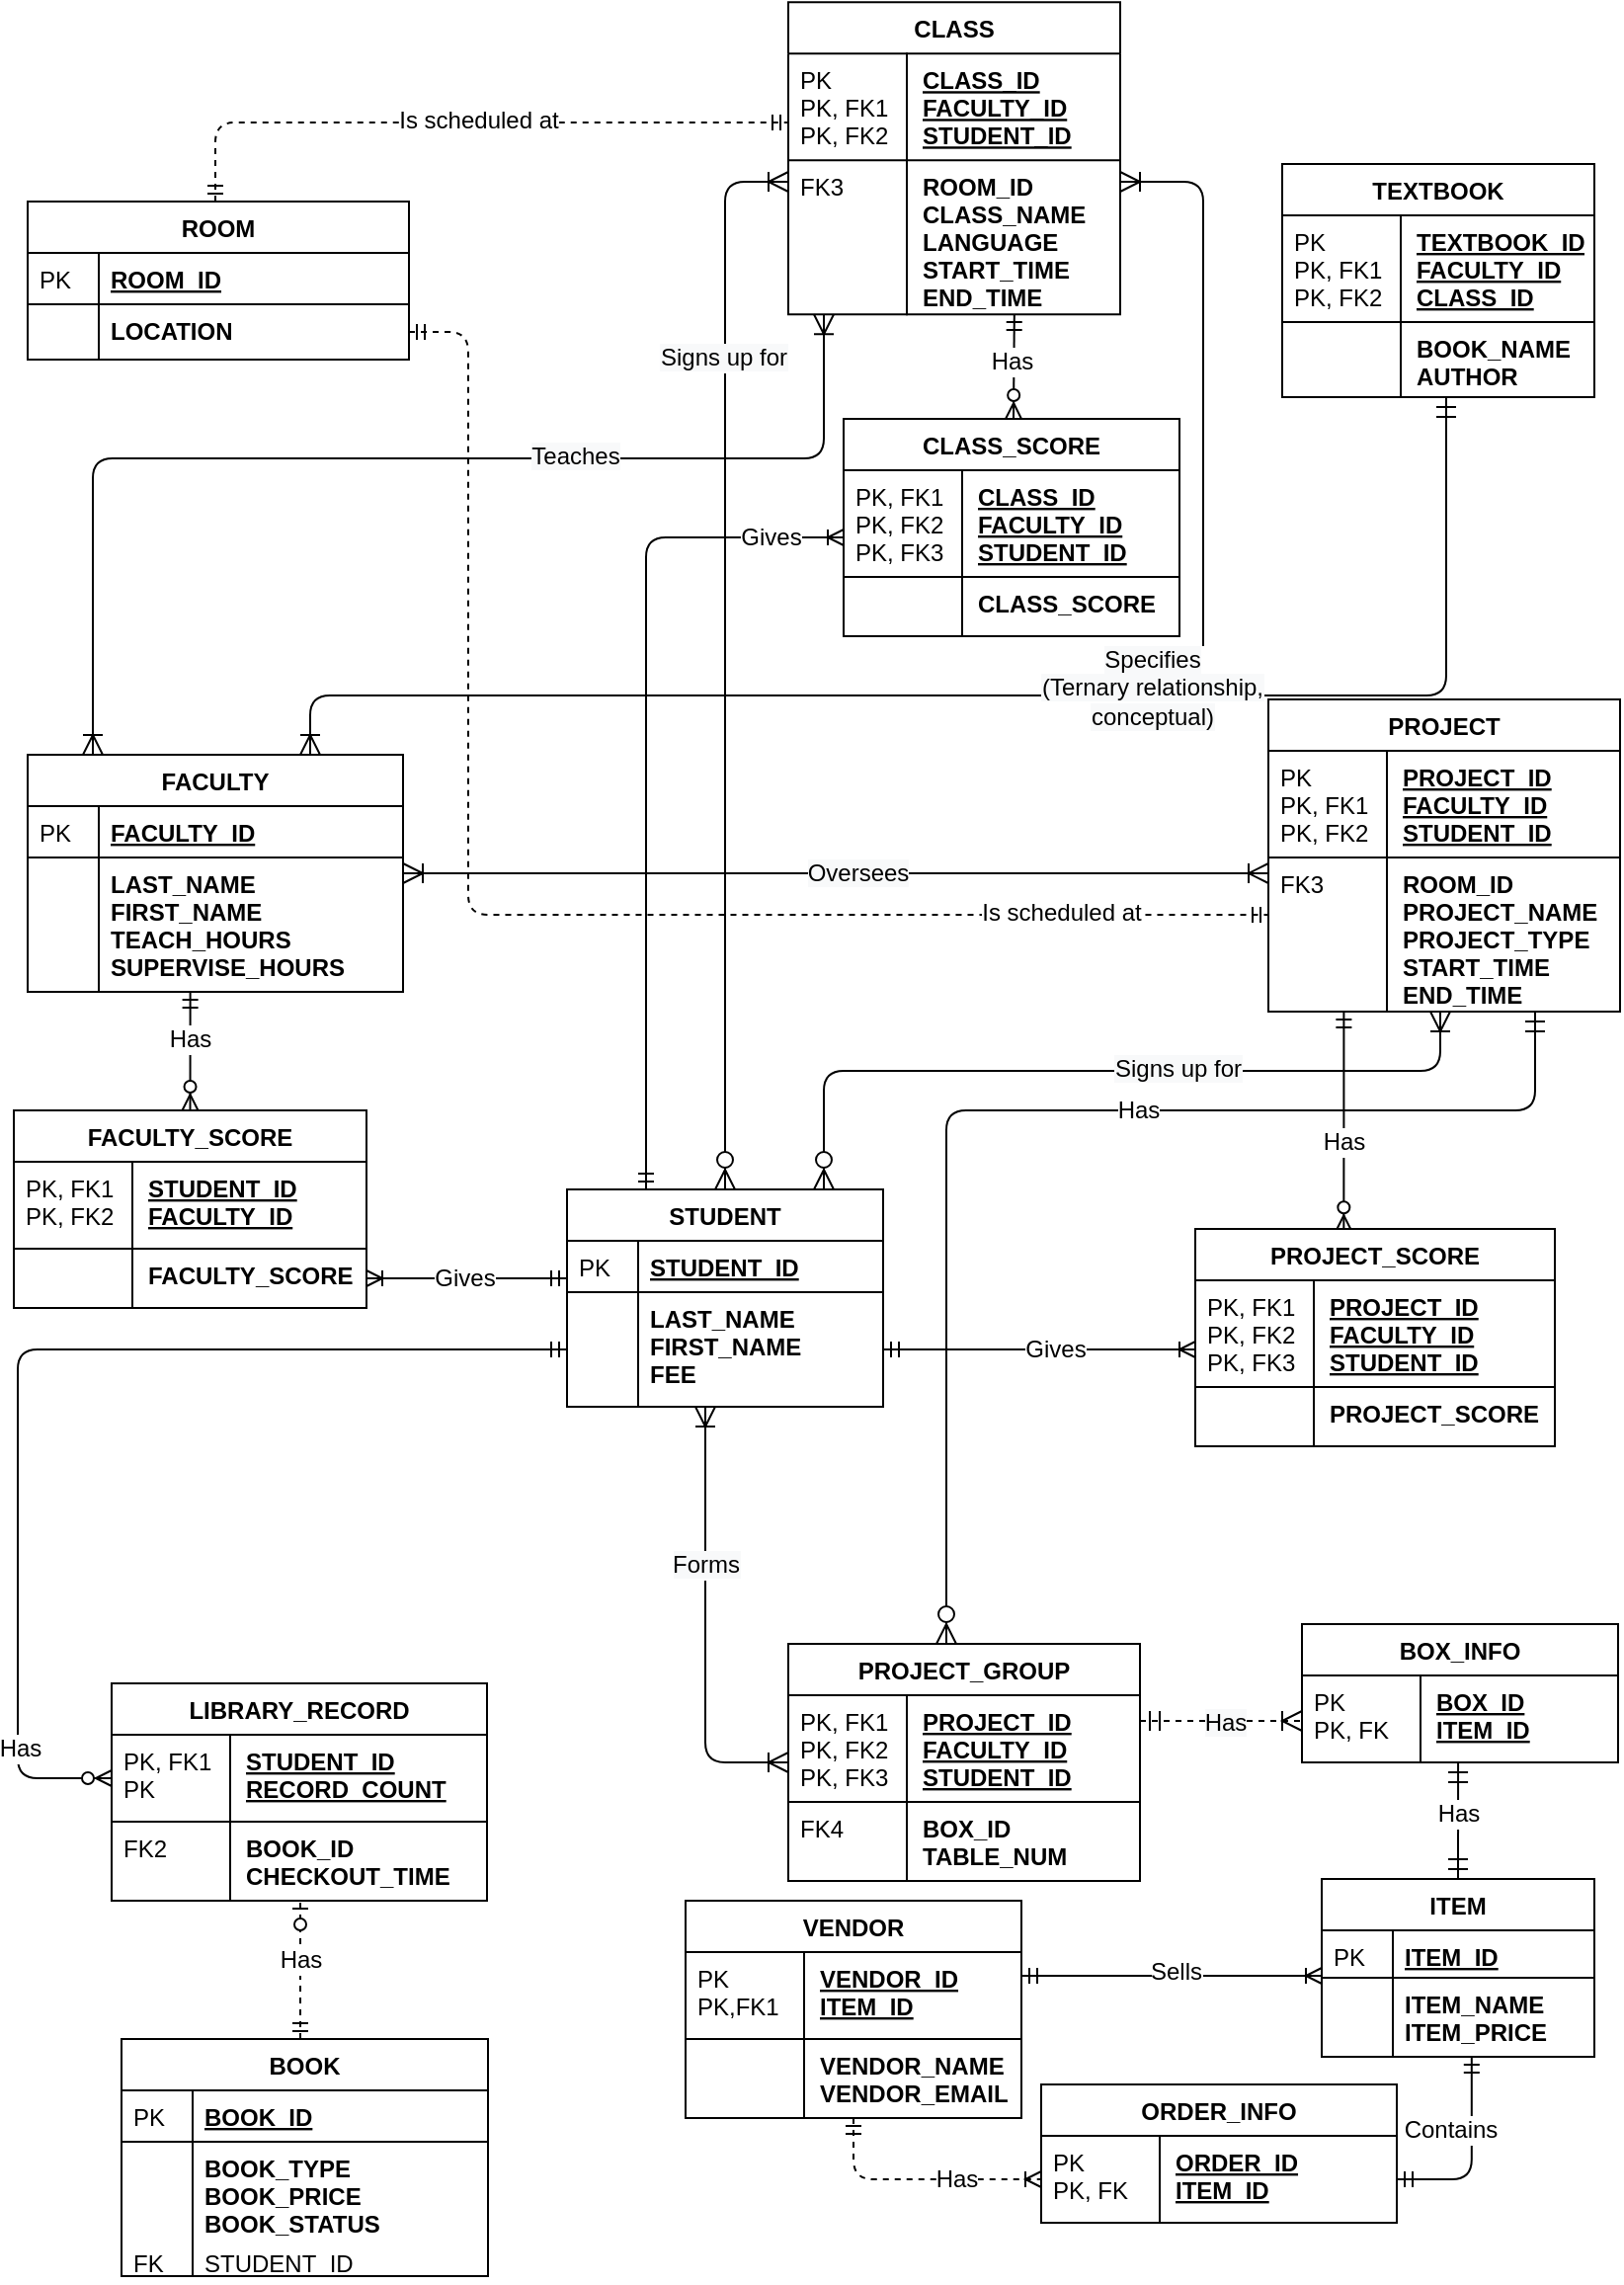 <mxfile version="12.6.6" type="device"><diagram id="C5RBs43oDa-KdzZeNtuy" name="Page-1"><mxGraphModel dx="733" dy="491" grid="1" gridSize="10" guides="1" tooltips="1" connect="1" arrows="1" fold="1" page="1" pageScale="1" pageWidth="827" pageHeight="1169" math="0" shadow="0"><root><mxCell id="WIyWlLk6GJQsqaUBKTNV-0"/><mxCell id="WIyWlLk6GJQsqaUBKTNV-1" parent="WIyWlLk6GJQsqaUBKTNV-0"/><mxCell id="zkfFHV4jXpPFQw0GAbJ--51" value="STUDENT" style="swimlane;fontStyle=1;childLayout=stackLayout;horizontal=1;startSize=26;horizontalStack=0;resizeParent=1;resizeLast=0;collapsible=1;marginBottom=0;rounded=0;shadow=0;strokeWidth=1;" parent="WIyWlLk6GJQsqaUBKTNV-1" vertex="1"><mxGeometry x="290" y="610" width="160" height="110" as="geometry"><mxRectangle x="20" y="80" width="160" height="26" as="alternateBounds"/></mxGeometry></mxCell><mxCell id="zkfFHV4jXpPFQw0GAbJ--52" value="STUDENT_ID" style="shape=partialRectangle;top=0;left=0;right=0;bottom=1;align=left;verticalAlign=top;fillColor=none;spacingLeft=40;spacingRight=4;overflow=hidden;rotatable=0;points=[[0,0.5],[1,0.5]];portConstraint=eastwest;dropTarget=0;rounded=0;shadow=0;strokeWidth=1;fontStyle=5" parent="zkfFHV4jXpPFQw0GAbJ--51" vertex="1"><mxGeometry y="26" width="160" height="26" as="geometry"/></mxCell><mxCell id="zkfFHV4jXpPFQw0GAbJ--53" value="PK" style="shape=partialRectangle;top=0;left=0;bottom=0;fillColor=none;align=left;verticalAlign=top;spacingLeft=4;spacingRight=4;overflow=hidden;rotatable=0;points=[];portConstraint=eastwest;part=1;" parent="zkfFHV4jXpPFQw0GAbJ--52" vertex="1" connectable="0"><mxGeometry width="36" height="26" as="geometry"/></mxCell><mxCell id="zkfFHV4jXpPFQw0GAbJ--54" value="LAST_NAME&#10;FIRST_NAME&#10;FEE" style="shape=partialRectangle;top=0;left=0;right=0;bottom=0;align=left;verticalAlign=top;fillColor=none;spacingLeft=40;spacingRight=4;overflow=hidden;rotatable=0;points=[[0,0.5],[1,0.5]];portConstraint=eastwest;dropTarget=0;rounded=0;shadow=0;strokeWidth=1;fontStyle=1" parent="zkfFHV4jXpPFQw0GAbJ--51" vertex="1"><mxGeometry y="52" width="160" height="58" as="geometry"/></mxCell><mxCell id="zkfFHV4jXpPFQw0GAbJ--55" value="" style="shape=partialRectangle;top=0;left=0;bottom=0;fillColor=none;align=left;verticalAlign=top;spacingLeft=4;spacingRight=4;overflow=hidden;rotatable=0;points=[];portConstraint=eastwest;part=1;" parent="zkfFHV4jXpPFQw0GAbJ--54" vertex="1" connectable="0"><mxGeometry width="36" height="58" as="geometry"/></mxCell><mxCell id="zkfFHV4jXpPFQw0GAbJ--56" value="CLASS" style="swimlane;fontStyle=1;childLayout=stackLayout;horizontal=1;startSize=26;horizontalStack=0;resizeParent=1;resizeLast=0;collapsible=1;marginBottom=0;rounded=0;shadow=0;strokeWidth=1;" parent="WIyWlLk6GJQsqaUBKTNV-1" vertex="1"><mxGeometry x="402" y="9.14" width="168" height="158" as="geometry"><mxRectangle x="260" y="80" width="160" height="26" as="alternateBounds"/></mxGeometry></mxCell><mxCell id="zkfFHV4jXpPFQw0GAbJ--57" value="CLASS_ID&#10;FACULTY_ID&#10;STUDENT_ID" style="shape=partialRectangle;top=0;left=0;right=0;bottom=1;align=left;verticalAlign=top;fillColor=none;spacingLeft=66;spacingRight=4;overflow=hidden;rotatable=0;points=[[0,0.5],[1,0.5]];portConstraint=eastwest;dropTarget=0;rounded=0;shadow=0;strokeWidth=1;fontStyle=5" parent="zkfFHV4jXpPFQw0GAbJ--56" vertex="1"><mxGeometry y="26" width="168" height="54" as="geometry"/></mxCell><mxCell id="zkfFHV4jXpPFQw0GAbJ--58" value="PK&#10;PK, FK1&#10;PK, FK2" style="shape=partialRectangle;top=0;left=0;bottom=0;fillColor=none;align=left;verticalAlign=top;spacingLeft=4;spacingRight=4;overflow=hidden;rotatable=0;points=[];portConstraint=eastwest;part=1;" parent="zkfFHV4jXpPFQw0GAbJ--57" vertex="1" connectable="0"><mxGeometry width="60" height="54" as="geometry"/></mxCell><mxCell id="zkfFHV4jXpPFQw0GAbJ--59" value="ROOM_ID &#10;CLASS_NAME&#10;LANGUAGE&#10;START_TIME&#10;END_TIME" style="shape=partialRectangle;top=0;left=0;right=0;bottom=0;align=left;verticalAlign=top;fillColor=none;spacingLeft=66;spacingRight=4;overflow=hidden;rotatable=0;points=[[0,0.5],[1,0.5]];portConstraint=eastwest;dropTarget=0;rounded=0;shadow=0;strokeWidth=1;fontStyle=1" parent="zkfFHV4jXpPFQw0GAbJ--56" vertex="1"><mxGeometry y="80" width="168" height="78" as="geometry"/></mxCell><mxCell id="zkfFHV4jXpPFQw0GAbJ--60" value="FK3" style="shape=partialRectangle;top=0;left=0;bottom=0;fillColor=none;align=left;verticalAlign=top;spacingLeft=4;spacingRight=4;overflow=hidden;rotatable=0;points=[];portConstraint=eastwest;part=1;" parent="zkfFHV4jXpPFQw0GAbJ--59" vertex="1" connectable="0"><mxGeometry width="60" height="78" as="geometry"/></mxCell><mxCell id="zkfFHV4jXpPFQw0GAbJ--63" value="" style="edgeStyle=orthogonalEdgeStyle;endArrow=ERoneToMany;startArrow=ERzeroToMany;shadow=0;strokeWidth=1;endSize=8;startSize=8;startFill=1;endFill=0;" parent="WIyWlLk6GJQsqaUBKTNV-1" source="zkfFHV4jXpPFQw0GAbJ--51" target="zkfFHV4jXpPFQw0GAbJ--56" edge="1"><mxGeometry width="100" height="100" relative="1" as="geometry"><mxPoint x="312" y="373" as="sourcePoint"/><mxPoint x="412" y="273" as="targetPoint"/><Array as="points"><mxPoint x="370" y="100"/></Array></mxGeometry></mxCell><mxCell id="28epv-BJ-Xn7IcXNg5o5-167" value="&lt;span style=&quot;background-color: rgb(248 , 249 , 250)&quot;&gt;Signs up for&lt;/span&gt;" style="text;html=1;align=center;verticalAlign=middle;resizable=0;points=[];labelBackgroundColor=#ffffff;" parent="zkfFHV4jXpPFQw0GAbJ--63" vertex="1" connectable="0"><mxGeometry x="0.553" y="1" relative="1" as="geometry"><mxPoint as="offset"/></mxGeometry></mxCell><mxCell id="zkfFHV4jXpPFQw0GAbJ--64" value="TEXTBOOK" style="swimlane;fontStyle=1;childLayout=stackLayout;horizontal=1;startSize=26;horizontalStack=0;resizeParent=1;resizeLast=0;collapsible=1;marginBottom=0;rounded=0;shadow=0;strokeWidth=1;" parent="WIyWlLk6GJQsqaUBKTNV-1" vertex="1"><mxGeometry x="652" y="91" width="158" height="118" as="geometry"><mxRectangle x="260" y="270" width="160" height="26" as="alternateBounds"/></mxGeometry></mxCell><mxCell id="zkfFHV4jXpPFQw0GAbJ--65" value="TEXTBOOK_ID&#10;FACULTY_ID&#10;CLASS_ID&#10;" style="shape=partialRectangle;top=0;left=0;right=0;bottom=1;align=left;verticalAlign=top;fillColor=none;spacingLeft=66;spacingRight=4;overflow=hidden;rotatable=0;points=[[0,0.5],[1,0.5]];portConstraint=eastwest;dropTarget=0;rounded=0;shadow=0;strokeWidth=1;fontStyle=5" parent="zkfFHV4jXpPFQw0GAbJ--64" vertex="1"><mxGeometry y="26" width="158" height="54" as="geometry"/></mxCell><mxCell id="zkfFHV4jXpPFQw0GAbJ--66" value="PK&#10;PK, FK1&#10;PK, FK2" style="shape=partialRectangle;top=0;left=0;bottom=0;fillColor=none;align=left;verticalAlign=top;spacingLeft=4;spacingRight=4;overflow=hidden;rotatable=0;points=[];portConstraint=eastwest;part=1;" parent="zkfFHV4jXpPFQw0GAbJ--65" vertex="1" connectable="0"><mxGeometry width="60" height="54.0" as="geometry"/></mxCell><mxCell id="zkfFHV4jXpPFQw0GAbJ--67" value="BOOK_NAME&#10;AUTHOR" style="shape=partialRectangle;top=0;left=0;right=0;bottom=0;align=left;verticalAlign=top;fillColor=none;spacingLeft=66;spacingRight=4;overflow=hidden;rotatable=0;points=[[0,0.5],[1,0.5]];portConstraint=eastwest;dropTarget=0;rounded=0;shadow=0;strokeWidth=1;fontStyle=1" parent="zkfFHV4jXpPFQw0GAbJ--64" vertex="1"><mxGeometry y="80" width="158" height="38" as="geometry"/></mxCell><mxCell id="zkfFHV4jXpPFQw0GAbJ--68" value="" style="shape=partialRectangle;top=0;left=0;bottom=0;fillColor=none;align=left;verticalAlign=top;spacingLeft=4;spacingRight=4;overflow=hidden;rotatable=0;points=[];portConstraint=eastwest;part=1;" parent="zkfFHV4jXpPFQw0GAbJ--67" vertex="1" connectable="0"><mxGeometry width="60" height="38" as="geometry"/></mxCell><mxCell id="zkfFHV4jXpPFQw0GAbJ--71" value="" style="edgeStyle=orthogonalEdgeStyle;endArrow=none;startArrow=ERoneToMany;shadow=0;strokeWidth=1;endSize=8;startSize=8;startFill=0;endFill=0;" parent="WIyWlLk6GJQsqaUBKTNV-1" source="zkfFHV4jXpPFQw0GAbJ--56" edge="1"><mxGeometry width="100" height="100" relative="1" as="geometry"><mxPoint x="412" y="165" as="sourcePoint"/><mxPoint x="612" y="350" as="targetPoint"/><Array as="points"><mxPoint x="612" y="100"/></Array></mxGeometry></mxCell><mxCell id="28epv-BJ-Xn7IcXNg5o5-8" value="" style="edgeStyle=orthogonalEdgeStyle;endArrow=ERoneToMany;startArrow=ERzeroToMany;shadow=0;strokeWidth=1;endSize=8;startSize=8;startFill=1;endFill=0;" parent="WIyWlLk6GJQsqaUBKTNV-1" source="zkfFHV4jXpPFQw0GAbJ--51" target="28epv-BJ-Xn7IcXNg5o5-9" edge="1"><mxGeometry width="100" height="100" relative="1" as="geometry"><mxPoint x="312" y="143" as="sourcePoint"/><mxPoint x="312" y="273" as="targetPoint"/><Array as="points"><mxPoint x="420" y="550"/><mxPoint x="732" y="550"/></Array></mxGeometry></mxCell><mxCell id="28epv-BJ-Xn7IcXNg5o5-149" value="&lt;span style=&quot;background-color: rgb(248 , 249 , 250)&quot;&gt;Signs&amp;nbsp;up for&lt;/span&gt;" style="text;html=1;align=center;verticalAlign=middle;resizable=0;points=[];labelBackgroundColor=#ffffff;" parent="28epv-BJ-Xn7IcXNg5o5-8" vertex="1" connectable="0"><mxGeometry x="0.19" y="-1" relative="1" as="geometry"><mxPoint y="-2" as="offset"/></mxGeometry></mxCell><mxCell id="28epv-BJ-Xn7IcXNg5o5-9" value="PROJECT" style="swimlane;fontStyle=1;childLayout=stackLayout;horizontal=1;startSize=26;horizontalStack=0;resizeParent=1;resizeLast=0;collapsible=1;marginBottom=0;rounded=0;shadow=0;strokeWidth=1;" parent="WIyWlLk6GJQsqaUBKTNV-1" vertex="1"><mxGeometry x="645" y="362" width="178" height="158" as="geometry"><mxRectangle x="260" y="80" width="160" height="26" as="alternateBounds"/></mxGeometry></mxCell><mxCell id="28epv-BJ-Xn7IcXNg5o5-10" value="PROJECT_ID&#10;FACULTY_ID&#10;STUDENT_ID" style="shape=partialRectangle;top=0;left=0;right=0;bottom=1;align=left;verticalAlign=top;fillColor=none;spacingLeft=66;spacingRight=4;overflow=hidden;rotatable=0;points=[[0,0.5],[1,0.5]];portConstraint=eastwest;dropTarget=0;rounded=0;shadow=0;strokeWidth=1;fontStyle=5" parent="28epv-BJ-Xn7IcXNg5o5-9" vertex="1"><mxGeometry y="26" width="178" height="54" as="geometry"/></mxCell><mxCell id="28epv-BJ-Xn7IcXNg5o5-11" value="PK&#10;PK, FK1&#10;PK, FK2" style="shape=partialRectangle;top=0;left=0;bottom=0;fillColor=none;align=left;verticalAlign=top;spacingLeft=4;spacingRight=4;overflow=hidden;rotatable=0;points=[];portConstraint=eastwest;part=1;" parent="28epv-BJ-Xn7IcXNg5o5-10" vertex="1" connectable="0"><mxGeometry width="60" height="54" as="geometry"/></mxCell><mxCell id="28epv-BJ-Xn7IcXNg5o5-12" value="ROOM_ID&#10;PROJECT_NAME&#10;PROJECT_TYPE&#10;START_TIME&#10;END_TIME" style="shape=partialRectangle;top=0;left=0;right=0;bottom=0;align=left;verticalAlign=top;fillColor=none;spacingLeft=66;spacingRight=4;overflow=hidden;rotatable=0;points=[[0,0.5],[1,0.5]];portConstraint=eastwest;dropTarget=0;rounded=0;shadow=0;strokeWidth=1;fontStyle=1" parent="28epv-BJ-Xn7IcXNg5o5-9" vertex="1"><mxGeometry y="80" width="178" height="78" as="geometry"/></mxCell><mxCell id="28epv-BJ-Xn7IcXNg5o5-13" value="FK3" style="shape=partialRectangle;top=0;left=0;bottom=0;fillColor=none;align=left;verticalAlign=top;spacingLeft=4;spacingRight=4;overflow=hidden;rotatable=0;points=[];portConstraint=eastwest;part=1;" parent="28epv-BJ-Xn7IcXNg5o5-12" vertex="1" connectable="0"><mxGeometry width="60" height="78" as="geometry"/></mxCell><mxCell id="28epv-BJ-Xn7IcXNg5o5-15" value="FACULTY" style="swimlane;fontStyle=1;childLayout=stackLayout;horizontal=1;startSize=26;horizontalStack=0;resizeParent=1;resizeLast=0;collapsible=1;marginBottom=0;rounded=0;shadow=0;strokeWidth=1;" parent="WIyWlLk6GJQsqaUBKTNV-1" vertex="1"><mxGeometry x="17" y="390" width="190" height="120" as="geometry"><mxRectangle x="20" y="80" width="160" height="26" as="alternateBounds"/></mxGeometry></mxCell><mxCell id="28epv-BJ-Xn7IcXNg5o5-16" value="FACULTY_ID" style="shape=partialRectangle;top=0;left=0;right=0;bottom=1;align=left;verticalAlign=top;fillColor=none;spacingLeft=40;spacingRight=4;overflow=hidden;rotatable=0;points=[[0,0.5],[1,0.5]];portConstraint=eastwest;dropTarget=0;rounded=0;shadow=0;strokeWidth=1;fontStyle=5" parent="28epv-BJ-Xn7IcXNg5o5-15" vertex="1"><mxGeometry y="26" width="190" height="26" as="geometry"/></mxCell><mxCell id="28epv-BJ-Xn7IcXNg5o5-17" value="PK" style="shape=partialRectangle;top=0;left=0;bottom=0;fillColor=none;align=left;verticalAlign=top;spacingLeft=4;spacingRight=4;overflow=hidden;rotatable=0;points=[];portConstraint=eastwest;part=1;" parent="28epv-BJ-Xn7IcXNg5o5-16" vertex="1" connectable="0"><mxGeometry width="36" height="26" as="geometry"/></mxCell><mxCell id="28epv-BJ-Xn7IcXNg5o5-18" value="LAST_NAME&#10;FIRST_NAME&#10;TEACH_HOURS&#10;SUPERVISE_HOURS" style="shape=partialRectangle;top=0;left=0;right=0;bottom=0;align=left;verticalAlign=top;fillColor=none;spacingLeft=40;spacingRight=4;overflow=hidden;rotatable=0;points=[[0,0.5],[1,0.5]];portConstraint=eastwest;dropTarget=0;rounded=0;shadow=0;strokeWidth=1;fontStyle=1" parent="28epv-BJ-Xn7IcXNg5o5-15" vertex="1"><mxGeometry y="52" width="190" height="68" as="geometry"/></mxCell><mxCell id="28epv-BJ-Xn7IcXNg5o5-19" value="" style="shape=partialRectangle;top=0;left=0;bottom=0;fillColor=none;align=left;verticalAlign=top;spacingLeft=4;spacingRight=4;overflow=hidden;rotatable=0;points=[];portConstraint=eastwest;part=1;" parent="28epv-BJ-Xn7IcXNg5o5-18" vertex="1" connectable="0"><mxGeometry width="36" height="68" as="geometry"/></mxCell><mxCell id="28epv-BJ-Xn7IcXNg5o5-21" value="" style="edgeStyle=orthogonalEdgeStyle;endArrow=ERoneToMany;startArrow=ERoneToMany;shadow=0;strokeWidth=1;endSize=8;startSize=8;startFill=0;endFill=0;" parent="WIyWlLk6GJQsqaUBKTNV-1" source="28epv-BJ-Xn7IcXNg5o5-15" target="zkfFHV4jXpPFQw0GAbJ--59" edge="1"><mxGeometry width="100" height="100" relative="1" as="geometry"><mxPoint x="212" y="383" as="sourcePoint"/><mxPoint x="412" y="262" as="targetPoint"/><Array as="points"><mxPoint x="50" y="240"/><mxPoint x="420" y="240"/></Array></mxGeometry></mxCell><mxCell id="28epv-BJ-Xn7IcXNg5o5-147" value="&lt;span style=&quot;background-color: rgb(248 , 249 , 250)&quot;&gt;Teaches&lt;/span&gt;" style="text;html=1;align=center;verticalAlign=middle;resizable=0;points=[];labelBackgroundColor=#ffffff;" parent="28epv-BJ-Xn7IcXNg5o5-21" vertex="1" connectable="0"><mxGeometry x="0.328" y="1" relative="1" as="geometry"><mxPoint as="offset"/></mxGeometry></mxCell><mxCell id="28epv-BJ-Xn7IcXNg5o5-23" value="" style="edgeStyle=orthogonalEdgeStyle;endArrow=ERoneToMany;startArrow=ERoneToMany;shadow=0;strokeWidth=1;endSize=8;startSize=8;startFill=0;endFill=0;" parent="WIyWlLk6GJQsqaUBKTNV-1" source="28epv-BJ-Xn7IcXNg5o5-15" target="28epv-BJ-Xn7IcXNg5o5-9" edge="1"><mxGeometry width="100" height="100" relative="1" as="geometry"><mxPoint x="342" y="353" as="sourcePoint"/><mxPoint x="403" y="315" as="targetPoint"/><Array as="points"><mxPoint x="380" y="450"/><mxPoint x="380" y="450"/></Array></mxGeometry></mxCell><mxCell id="28epv-BJ-Xn7IcXNg5o5-138" value="&lt;span style=&quot;background-color: rgb(248 , 249 , 250)&quot;&gt;Oversees&lt;/span&gt;" style="text;html=1;align=center;verticalAlign=middle;resizable=0;points=[];labelBackgroundColor=#ffffff;" parent="28epv-BJ-Xn7IcXNg5o5-23" vertex="1" connectable="0"><mxGeometry x="0.045" relative="1" as="geometry"><mxPoint x="1" as="offset"/></mxGeometry></mxCell><mxCell id="28epv-BJ-Xn7IcXNg5o5-25" value="" style="edgeStyle=orthogonalEdgeStyle;endArrow=ERmandOne;startArrow=ERoneToMany;shadow=0;strokeWidth=1;endSize=8;startSize=8;startFill=0;endFill=0;" parent="WIyWlLk6GJQsqaUBKTNV-1" source="28epv-BJ-Xn7IcXNg5o5-15" target="zkfFHV4jXpPFQw0GAbJ--67" edge="1"><mxGeometry width="100" height="100" relative="1" as="geometry"><mxPoint x="212" y="401" as="sourcePoint"/><mxPoint x="734.72" y="196.274" as="targetPoint"/><Array as="points"><mxPoint x="160" y="360"/><mxPoint x="735" y="360"/></Array></mxGeometry></mxCell><mxCell id="28epv-BJ-Xn7IcXNg5o5-140" value="&lt;span style=&quot;background-color: rgb(248 , 249 , 250)&quot;&gt;Specifies&lt;/span&gt;&lt;br style=&quot;padding: 0px ; margin: 0px ; background-color: rgb(248 , 249 , 250)&quot;&gt;&lt;span style=&quot;background-color: rgb(248 , 249 , 250)&quot;&gt;(Ternary relationship,&lt;br&gt;conceptual)&lt;/span&gt;" style="text;html=1;align=center;verticalAlign=middle;resizable=0;points=[];labelBackgroundColor=#ffffff;" parent="28epv-BJ-Xn7IcXNg5o5-25" vertex="1" connectable="0"><mxGeometry x="0.207" relative="1" as="geometry"><mxPoint y="-4" as="offset"/></mxGeometry></mxCell><mxCell id="28epv-BJ-Xn7IcXNg5o5-28" value="PROJECT_GROUP" style="swimlane;fontStyle=1;childLayout=stackLayout;horizontal=1;startSize=26;horizontalStack=0;resizeParent=1;resizeLast=0;collapsible=1;marginBottom=0;rounded=0;shadow=0;strokeWidth=1;" parent="WIyWlLk6GJQsqaUBKTNV-1" vertex="1"><mxGeometry x="402" y="840" width="178" height="120" as="geometry"><mxRectangle x="260" y="80" width="160" height="26" as="alternateBounds"/></mxGeometry></mxCell><mxCell id="28epv-BJ-Xn7IcXNg5o5-29" value="PROJECT_ID&#10;FACULTY_ID&#10;STUDENT_ID" style="shape=partialRectangle;top=0;left=0;right=0;bottom=1;align=left;verticalAlign=top;fillColor=none;spacingLeft=66;spacingRight=4;overflow=hidden;rotatable=0;points=[[0,0.5],[1,0.5]];portConstraint=eastwest;dropTarget=0;rounded=0;shadow=0;strokeWidth=1;fontStyle=5" parent="28epv-BJ-Xn7IcXNg5o5-28" vertex="1"><mxGeometry y="26" width="178" height="54" as="geometry"/></mxCell><mxCell id="28epv-BJ-Xn7IcXNg5o5-30" value="PK, FK1&#10;PK, FK2&#10;PK, FK3" style="shape=partialRectangle;top=0;left=0;bottom=0;fillColor=none;align=left;verticalAlign=top;spacingLeft=4;spacingRight=4;overflow=hidden;rotatable=0;points=[];portConstraint=eastwest;part=1;" parent="28epv-BJ-Xn7IcXNg5o5-29" vertex="1" connectable="0"><mxGeometry width="60" height="54" as="geometry"/></mxCell><mxCell id="28epv-BJ-Xn7IcXNg5o5-31" value="BOX_ID&#10;TABLE_NUM" style="shape=partialRectangle;top=0;left=0;right=0;bottom=0;align=left;verticalAlign=top;fillColor=none;spacingLeft=66;spacingRight=4;overflow=hidden;rotatable=0;points=[[0,0.5],[1,0.5]];portConstraint=eastwest;dropTarget=0;rounded=0;shadow=0;strokeWidth=1;fontStyle=1" parent="28epv-BJ-Xn7IcXNg5o5-28" vertex="1"><mxGeometry y="80" width="178" height="40" as="geometry"/></mxCell><mxCell id="28epv-BJ-Xn7IcXNg5o5-32" value="FK4" style="shape=partialRectangle;top=0;left=0;bottom=0;fillColor=none;align=left;verticalAlign=top;spacingLeft=4;spacingRight=4;overflow=hidden;rotatable=0;points=[];portConstraint=eastwest;part=1;" parent="28epv-BJ-Xn7IcXNg5o5-31" vertex="1" connectable="0"><mxGeometry width="60" height="40" as="geometry"/></mxCell><mxCell id="28epv-BJ-Xn7IcXNg5o5-33" value="" style="edgeStyle=orthogonalEdgeStyle;endArrow=ERoneToMany;startArrow=ERoneToMany;shadow=0;strokeWidth=1;endSize=8;startSize=8;startFill=0;endFill=0;" parent="WIyWlLk6GJQsqaUBKTNV-1" source="zkfFHV4jXpPFQw0GAbJ--54" target="28epv-BJ-Xn7IcXNg5o5-28" edge="1"><mxGeometry width="100" height="100" relative="1" as="geometry"><mxPoint x="219" y="393" as="sourcePoint"/><mxPoint x="380" y="860" as="targetPoint"/><Array as="points"><mxPoint x="360" y="900"/></Array></mxGeometry></mxCell><mxCell id="28epv-BJ-Xn7IcXNg5o5-132" value="&lt;span style=&quot;background-color: rgb(248 , 249 , 250)&quot;&gt;Forms&lt;/span&gt;" style="text;html=1;align=center;verticalAlign=middle;resizable=0;points=[];labelBackgroundColor=#ffffff;" parent="28epv-BJ-Xn7IcXNg5o5-33" vertex="1" connectable="0"><mxGeometry x="0.109" relative="1" as="geometry"><mxPoint y="-43.33" as="offset"/></mxGeometry></mxCell><mxCell id="28epv-BJ-Xn7IcXNg5o5-34" value="" style="edgeStyle=orthogonalEdgeStyle;endArrow=ERmandOne;startArrow=ERzeroToMany;shadow=0;strokeWidth=1;endSize=8;startSize=8;startFill=1;endFill=0;" parent="WIyWlLk6GJQsqaUBKTNV-1" source="28epv-BJ-Xn7IcXNg5o5-28" target="28epv-BJ-Xn7IcXNg5o5-9" edge="1"><mxGeometry width="100" height="100" relative="1" as="geometry"><mxPoint x="302" y="391.029" as="sourcePoint"/><mxPoint x="493" y="343" as="targetPoint"/><Array as="points"><mxPoint x="482" y="570"/><mxPoint x="780" y="570"/></Array></mxGeometry></mxCell><mxCell id="28epv-BJ-Xn7IcXNg5o5-150" value="Has" style="text;html=1;align=center;verticalAlign=middle;resizable=0;points=[];labelBackgroundColor=#ffffff;" parent="28epv-BJ-Xn7IcXNg5o5-34" vertex="1" connectable="0"><mxGeometry x="0.574" y="-1" relative="1" as="geometry"><mxPoint x="-120" y="-1" as="offset"/></mxGeometry></mxCell><mxCell id="28epv-BJ-Xn7IcXNg5o5-35" value="BOX_INFO" style="swimlane;fontStyle=1;childLayout=stackLayout;horizontal=1;startSize=26;horizontalStack=0;resizeParent=1;resizeLast=0;collapsible=1;marginBottom=0;rounded=0;shadow=0;strokeWidth=1;" parent="WIyWlLk6GJQsqaUBKTNV-1" vertex="1"><mxGeometry x="662" y="830" width="160" height="70" as="geometry"><mxRectangle x="260" y="80" width="160" height="26" as="alternateBounds"/></mxGeometry></mxCell><mxCell id="28epv-BJ-Xn7IcXNg5o5-36" value="BOX_ID&#10;ITEM_ID" style="shape=partialRectangle;top=0;left=0;right=0;bottom=1;align=left;verticalAlign=top;fillColor=none;spacingLeft=66;spacingRight=4;overflow=hidden;rotatable=0;points=[[0,0.5],[1,0.5]];portConstraint=eastwest;dropTarget=0;rounded=0;shadow=0;strokeWidth=1;fontStyle=5" parent="28epv-BJ-Xn7IcXNg5o5-35" vertex="1"><mxGeometry y="26" width="160" height="44" as="geometry"/></mxCell><mxCell id="28epv-BJ-Xn7IcXNg5o5-37" value="PK&#10;PK, FK" style="shape=partialRectangle;top=0;left=0;bottom=0;fillColor=none;align=left;verticalAlign=top;spacingLeft=4;spacingRight=4;overflow=hidden;rotatable=0;points=[];portConstraint=eastwest;part=1;" parent="28epv-BJ-Xn7IcXNg5o5-36" vertex="1" connectable="0"><mxGeometry width="60" height="44" as="geometry"/></mxCell><mxCell id="28epv-BJ-Xn7IcXNg5o5-40" value="" style="edgeStyle=orthogonalEdgeStyle;endArrow=ERoneToMany;startArrow=ERmandOne;shadow=0;strokeWidth=1;endSize=8;startSize=8;startFill=0;endFill=0;dashed=1;" parent="WIyWlLk6GJQsqaUBKTNV-1" edge="1"><mxGeometry width="100" height="100" relative="1" as="geometry"><mxPoint x="580" y="879" as="sourcePoint"/><mxPoint x="662" y="879" as="targetPoint"/><Array as="points"><mxPoint x="640" y="879"/><mxPoint x="640" y="879"/></Array></mxGeometry></mxCell><mxCell id="28epv-BJ-Xn7IcXNg5o5-125" value="&lt;span style=&quot;background-color: rgb(248 , 249 , 250)&quot;&gt;Has&lt;/span&gt;" style="text;html=1;align=center;verticalAlign=middle;resizable=0;points=[];labelBackgroundColor=#ffffff;" parent="28epv-BJ-Xn7IcXNg5o5-40" vertex="1" connectable="0"><mxGeometry x="0.049" y="-1" relative="1" as="geometry"><mxPoint as="offset"/></mxGeometry></mxCell><mxCell id="28epv-BJ-Xn7IcXNg5o5-42" value="ITEM" style="swimlane;fontStyle=1;childLayout=stackLayout;horizontal=1;startSize=26;horizontalStack=0;resizeParent=1;resizeLast=0;collapsible=1;marginBottom=0;rounded=0;shadow=0;strokeWidth=1;" parent="WIyWlLk6GJQsqaUBKTNV-1" vertex="1"><mxGeometry x="672" y="959" width="138" height="90" as="geometry"><mxRectangle x="260" y="80" width="160" height="26" as="alternateBounds"/></mxGeometry></mxCell><mxCell id="28epv-BJ-Xn7IcXNg5o5-43" value="ITEM_ID" style="shape=partialRectangle;top=0;left=0;right=0;bottom=1;align=left;verticalAlign=top;fillColor=none;spacingLeft=40;spacingRight=4;overflow=hidden;rotatable=0;points=[[0,0.5],[1,0.5]];portConstraint=eastwest;dropTarget=0;rounded=0;shadow=0;strokeWidth=1;fontStyle=5" parent="28epv-BJ-Xn7IcXNg5o5-42" vertex="1"><mxGeometry y="26" width="138" height="24" as="geometry"/></mxCell><mxCell id="28epv-BJ-Xn7IcXNg5o5-44" value="PK" style="shape=partialRectangle;top=0;left=0;bottom=0;fillColor=none;align=left;verticalAlign=top;spacingLeft=4;spacingRight=4;overflow=hidden;rotatable=0;points=[];portConstraint=eastwest;part=1;" parent="28epv-BJ-Xn7IcXNg5o5-43" vertex="1" connectable="0"><mxGeometry width="36" height="24" as="geometry"/></mxCell><mxCell id="28epv-BJ-Xn7IcXNg5o5-45" value="ITEM_NAME&#10;ITEM_PRICE" style="shape=partialRectangle;top=0;left=0;right=0;bottom=0;align=left;verticalAlign=top;fillColor=none;spacingLeft=40;spacingRight=4;overflow=hidden;rotatable=0;points=[[0,0.5],[1,0.5]];portConstraint=eastwest;dropTarget=0;rounded=0;shadow=0;strokeWidth=1;fontStyle=1" parent="28epv-BJ-Xn7IcXNg5o5-42" vertex="1"><mxGeometry y="50" width="138" height="40" as="geometry"/></mxCell><mxCell id="28epv-BJ-Xn7IcXNg5o5-46" value="" style="shape=partialRectangle;top=0;left=0;bottom=0;fillColor=none;align=left;verticalAlign=top;spacingLeft=4;spacingRight=4;overflow=hidden;rotatable=0;points=[];portConstraint=eastwest;part=1;" parent="28epv-BJ-Xn7IcXNg5o5-45" vertex="1" connectable="0"><mxGeometry width="36" height="40" as="geometry"/></mxCell><mxCell id="28epv-BJ-Xn7IcXNg5o5-69" style="edgeStyle=orthogonalEdgeStyle;rounded=1;orthogonalLoop=1;jettySize=auto;html=1;exitX=0.5;exitY=1;exitDx=0;exitDy=0;entryX=0;entryY=0.5;entryDx=0;entryDy=0;startArrow=ERmandOne;startFill=0;endArrow=ERoneToMany;endFill=0;dashed=1;" parent="WIyWlLk6GJQsqaUBKTNV-1" source="28epv-BJ-Xn7IcXNg5o5-55" target="28epv-BJ-Xn7IcXNg5o5-61" edge="1"><mxGeometry relative="1" as="geometry"/></mxCell><mxCell id="28epv-BJ-Xn7IcXNg5o5-128" value="Has" style="text;html=1;align=center;verticalAlign=middle;resizable=0;points=[];labelBackgroundColor=#ffffff;" parent="28epv-BJ-Xn7IcXNg5o5-69" vertex="1" connectable="0"><mxGeometry x="-0.338" y="1" relative="1" as="geometry"><mxPoint x="40.82" y="1" as="offset"/></mxGeometry></mxCell><mxCell id="28epv-BJ-Xn7IcXNg5o5-55" value="VENDOR" style="swimlane;fontStyle=1;childLayout=stackLayout;horizontal=1;startSize=26;horizontalStack=0;resizeParent=1;resizeLast=0;collapsible=1;marginBottom=0;rounded=0;shadow=0;strokeWidth=1;" parent="WIyWlLk6GJQsqaUBKTNV-1" vertex="1"><mxGeometry x="350" y="970" width="170" height="110" as="geometry"><mxRectangle x="260" y="80" width="160" height="26" as="alternateBounds"/></mxGeometry></mxCell><mxCell id="28epv-BJ-Xn7IcXNg5o5-56" value="VENDOR_ID&#10;ITEM_ID" style="shape=partialRectangle;top=0;left=0;right=0;bottom=1;align=left;verticalAlign=top;fillColor=none;spacingLeft=66;spacingRight=4;overflow=hidden;rotatable=0;points=[[0,0.5],[1,0.5]];portConstraint=eastwest;dropTarget=0;rounded=0;shadow=0;strokeWidth=1;fontStyle=5" parent="28epv-BJ-Xn7IcXNg5o5-55" vertex="1"><mxGeometry y="26" width="170" height="44" as="geometry"/></mxCell><mxCell id="28epv-BJ-Xn7IcXNg5o5-57" value="PK&#10;PK,FK1" style="shape=partialRectangle;top=0;left=0;bottom=0;fillColor=none;align=left;verticalAlign=top;spacingLeft=4;spacingRight=4;overflow=hidden;rotatable=0;points=[];portConstraint=eastwest;part=1;" parent="28epv-BJ-Xn7IcXNg5o5-56" vertex="1" connectable="0"><mxGeometry width="60" height="44" as="geometry"/></mxCell><mxCell id="28epv-BJ-Xn7IcXNg5o5-58" value="VENDOR_NAME&#10;VENDOR_EMAIL" style="shape=partialRectangle;top=0;left=0;right=0;bottom=0;align=left;verticalAlign=top;fillColor=none;spacingLeft=66;spacingRight=4;overflow=hidden;rotatable=0;points=[[0,0.5],[1,0.5]];portConstraint=eastwest;dropTarget=0;rounded=0;shadow=0;strokeWidth=1;fontStyle=1" parent="28epv-BJ-Xn7IcXNg5o5-55" vertex="1"><mxGeometry y="70" width="170" height="40" as="geometry"/></mxCell><mxCell id="28epv-BJ-Xn7IcXNg5o5-59" value="" style="shape=partialRectangle;top=0;left=0;bottom=0;fillColor=none;align=left;verticalAlign=top;spacingLeft=4;spacingRight=4;overflow=hidden;rotatable=0;points=[];portConstraint=eastwest;part=1;" parent="28epv-BJ-Xn7IcXNg5o5-58" vertex="1" connectable="0"><mxGeometry width="60" height="40" as="geometry"/></mxCell><mxCell id="28epv-BJ-Xn7IcXNg5o5-60" value="ORDER_INFO" style="swimlane;fontStyle=1;childLayout=stackLayout;horizontal=1;startSize=26;horizontalStack=0;resizeParent=1;resizeLast=0;collapsible=1;marginBottom=0;rounded=0;shadow=0;strokeWidth=1;" parent="WIyWlLk6GJQsqaUBKTNV-1" vertex="1"><mxGeometry x="530" y="1063" width="180" height="70" as="geometry"><mxRectangle x="260" y="80" width="160" height="26" as="alternateBounds"/></mxGeometry></mxCell><mxCell id="28epv-BJ-Xn7IcXNg5o5-61" value="ORDER_ID&#10;ITEM_ID&#10;" style="shape=partialRectangle;top=0;left=0;right=0;bottom=1;align=left;verticalAlign=top;fillColor=none;spacingLeft=66;spacingRight=4;overflow=hidden;rotatable=0;points=[[0,0.5],[1,0.5]];portConstraint=eastwest;dropTarget=0;rounded=0;shadow=0;strokeWidth=1;fontStyle=5" parent="28epv-BJ-Xn7IcXNg5o5-60" vertex="1"><mxGeometry y="26" width="180" height="44" as="geometry"/></mxCell><mxCell id="28epv-BJ-Xn7IcXNg5o5-62" value="PK&#10;PK, FK" style="shape=partialRectangle;top=0;left=0;bottom=0;fillColor=none;align=left;verticalAlign=top;spacingLeft=4;spacingRight=4;overflow=hidden;rotatable=0;points=[];portConstraint=eastwest;part=1;" parent="28epv-BJ-Xn7IcXNg5o5-61" vertex="1" connectable="0"><mxGeometry width="60" height="44" as="geometry"/></mxCell><mxCell id="28epv-BJ-Xn7IcXNg5o5-66" value="" style="edgeStyle=orthogonalEdgeStyle;endArrow=ERmandOne;startArrow=ERmandOne;shadow=0;strokeWidth=1;endSize=8;startSize=8;startFill=0;endFill=0;entryX=0.5;entryY=0;entryDx=0;entryDy=0;exitX=0.494;exitY=1;exitDx=0;exitDy=0;exitPerimeter=0;" parent="WIyWlLk6GJQsqaUBKTNV-1" source="28epv-BJ-Xn7IcXNg5o5-36" target="28epv-BJ-Xn7IcXNg5o5-42" edge="1"><mxGeometry width="100" height="100" relative="1" as="geometry"><mxPoint x="730" y="910" as="sourcePoint"/><mxPoint x="773.5" y="553" as="targetPoint"/><Array as="points"/></mxGeometry></mxCell><mxCell id="28epv-BJ-Xn7IcXNg5o5-126" value="Has" style="text;html=1;align=center;verticalAlign=middle;resizable=0;points=[];labelBackgroundColor=#ffffff;" parent="28epv-BJ-Xn7IcXNg5o5-66" vertex="1" connectable="0"><mxGeometry x="-0.149" relative="1" as="geometry"><mxPoint y="0.33" as="offset"/></mxGeometry></mxCell><mxCell id="28epv-BJ-Xn7IcXNg5o5-68" style="edgeStyle=orthogonalEdgeStyle;rounded=0;orthogonalLoop=1;jettySize=auto;html=1;startArrow=ERmandOne;startFill=0;endArrow=ERoneToMany;endFill=0;" parent="WIyWlLk6GJQsqaUBKTNV-1" source="28epv-BJ-Xn7IcXNg5o5-55" edge="1"><mxGeometry relative="1" as="geometry"><mxPoint x="570" y="1008" as="sourcePoint"/><mxPoint x="672" y="1008" as="targetPoint"/><Array as="points"><mxPoint x="560" y="1008"/><mxPoint x="560" y="1008"/></Array></mxGeometry></mxCell><mxCell id="28epv-BJ-Xn7IcXNg5o5-124" value="Sells" style="text;html=1;align=center;verticalAlign=middle;resizable=0;points=[];labelBackgroundColor=#ffffff;" parent="28epv-BJ-Xn7IcXNg5o5-68" vertex="1" connectable="0"><mxGeometry x="0.017" y="2" relative="1" as="geometry"><mxPoint as="offset"/></mxGeometry></mxCell><mxCell id="28epv-BJ-Xn7IcXNg5o5-70" style="edgeStyle=orthogonalEdgeStyle;rounded=1;orthogonalLoop=1;jettySize=auto;html=1;exitX=1;exitY=0.5;exitDx=0;exitDy=0;entryX=0.55;entryY=1;entryDx=0;entryDy=0;entryPerimeter=0;startArrow=ERmandOne;startFill=0;endArrow=ERmandOne;endFill=0;" parent="WIyWlLk6GJQsqaUBKTNV-1" source="28epv-BJ-Xn7IcXNg5o5-61" target="28epv-BJ-Xn7IcXNg5o5-45" edge="1"><mxGeometry relative="1" as="geometry"/></mxCell><mxCell id="28epv-BJ-Xn7IcXNg5o5-127" value="Contains" style="text;html=1;align=center;verticalAlign=middle;resizable=0;points=[];labelBackgroundColor=#ffffff;" parent="28epv-BJ-Xn7IcXNg5o5-70" vertex="1" connectable="0"><mxGeometry x="-0.029" y="14" relative="1" as="geometry"><mxPoint x="3.33" y="-15" as="offset"/></mxGeometry></mxCell><mxCell id="28epv-BJ-Xn7IcXNg5o5-71" value="ROOM" style="swimlane;fontStyle=1;childLayout=stackLayout;horizontal=1;startSize=26;horizontalStack=0;resizeParent=1;resizeLast=0;collapsible=1;marginBottom=0;rounded=0;shadow=0;strokeWidth=1;" parent="WIyWlLk6GJQsqaUBKTNV-1" vertex="1"><mxGeometry x="17" y="110" width="193" height="80" as="geometry"><mxRectangle x="20" y="80" width="160" height="26" as="alternateBounds"/></mxGeometry></mxCell><mxCell id="28epv-BJ-Xn7IcXNg5o5-72" value="ROOM_ID" style="shape=partialRectangle;top=0;left=0;right=0;bottom=1;align=left;verticalAlign=top;fillColor=none;spacingLeft=40;spacingRight=4;overflow=hidden;rotatable=0;points=[[0,0.5],[1,0.5]];portConstraint=eastwest;dropTarget=0;rounded=0;shadow=0;strokeWidth=1;fontStyle=5" parent="28epv-BJ-Xn7IcXNg5o5-71" vertex="1"><mxGeometry y="26" width="193" height="26" as="geometry"/></mxCell><mxCell id="28epv-BJ-Xn7IcXNg5o5-73" value="PK" style="shape=partialRectangle;top=0;left=0;bottom=0;fillColor=none;align=left;verticalAlign=top;spacingLeft=4;spacingRight=4;overflow=hidden;rotatable=0;points=[];portConstraint=eastwest;part=1;" parent="28epv-BJ-Xn7IcXNg5o5-72" vertex="1" connectable="0"><mxGeometry width="36" height="26" as="geometry"/></mxCell><mxCell id="28epv-BJ-Xn7IcXNg5o5-74" value="LOCATION" style="shape=partialRectangle;top=0;left=0;right=0;bottom=0;align=left;verticalAlign=top;fillColor=none;spacingLeft=40;spacingRight=4;overflow=hidden;rotatable=0;points=[[0,0.5],[1,0.5]];portConstraint=eastwest;dropTarget=0;rounded=0;shadow=0;strokeWidth=1;fontStyle=1" parent="28epv-BJ-Xn7IcXNg5o5-71" vertex="1"><mxGeometry y="52" width="193" height="28" as="geometry"/></mxCell><mxCell id="28epv-BJ-Xn7IcXNg5o5-75" value="" style="shape=partialRectangle;top=0;left=0;bottom=0;fillColor=none;align=left;verticalAlign=top;spacingLeft=4;spacingRight=4;overflow=hidden;rotatable=0;points=[];portConstraint=eastwest;part=1;" parent="28epv-BJ-Xn7IcXNg5o5-74" vertex="1" connectable="0"><mxGeometry width="36" height="28" as="geometry"/></mxCell><mxCell id="28epv-BJ-Xn7IcXNg5o5-77" style="edgeStyle=orthogonalEdgeStyle;rounded=1;orthogonalLoop=1;jettySize=auto;html=1;startArrow=ERmandOne;startFill=0;endArrow=ERmandOne;endFill=0;dashed=1;" parent="WIyWlLk6GJQsqaUBKTNV-1" target="zkfFHV4jXpPFQw0GAbJ--57" edge="1"><mxGeometry relative="1" as="geometry"><mxPoint x="112" y="110" as="sourcePoint"/><Array as="points"><mxPoint x="112" y="110"/><mxPoint x="112" y="70"/></Array></mxGeometry></mxCell><mxCell id="28epv-BJ-Xn7IcXNg5o5-135" value="Is scheduled at" style="text;html=1;align=center;verticalAlign=middle;resizable=0;points=[];labelBackgroundColor=#ffffff;" parent="28epv-BJ-Xn7IcXNg5o5-77" vertex="1" connectable="0"><mxGeometry x="0.049" y="1" relative="1" as="geometry"><mxPoint as="offset"/></mxGeometry></mxCell><mxCell id="28epv-BJ-Xn7IcXNg5o5-78" style="edgeStyle=orthogonalEdgeStyle;rounded=1;orthogonalLoop=1;jettySize=auto;html=1;exitX=1;exitY=0.5;exitDx=0;exitDy=0;startArrow=ERmandOne;startFill=0;endArrow=ERmandOne;endFill=0;dashed=1;" parent="WIyWlLk6GJQsqaUBKTNV-1" source="28epv-BJ-Xn7IcXNg5o5-74" target="28epv-BJ-Xn7IcXNg5o5-12" edge="1"><mxGeometry relative="1" as="geometry"><mxPoint x="640" y="471" as="targetPoint"/><Array as="points"><mxPoint x="240" y="176"/><mxPoint x="240" y="471"/></Array></mxGeometry></mxCell><mxCell id="28epv-BJ-Xn7IcXNg5o5-141" value="Is scheduled at" style="text;html=1;align=center;verticalAlign=middle;resizable=0;points=[];labelBackgroundColor=#ffffff;" parent="28epv-BJ-Xn7IcXNg5o5-78" vertex="1" connectable="0"><mxGeometry x="0.713" y="1" relative="1" as="geometry"><mxPoint as="offset"/></mxGeometry></mxCell><mxCell id="28epv-BJ-Xn7IcXNg5o5-79" value="LIBRARY_RECORD" style="swimlane;fontStyle=1;childLayout=stackLayout;horizontal=1;startSize=26;horizontalStack=0;resizeParent=1;resizeLast=0;collapsible=1;marginBottom=0;rounded=0;shadow=0;strokeWidth=1;" parent="WIyWlLk6GJQsqaUBKTNV-1" vertex="1"><mxGeometry x="59.5" y="860" width="190" height="110" as="geometry"><mxRectangle x="20" y="80" width="160" height="26" as="alternateBounds"/></mxGeometry></mxCell><mxCell id="28epv-BJ-Xn7IcXNg5o5-80" value="STUDENT_ID&#10;RECORD_COUNT" style="shape=partialRectangle;top=0;left=0;right=0;bottom=1;align=left;verticalAlign=top;fillColor=none;spacingLeft=66;spacingRight=4;overflow=hidden;rotatable=0;points=[[0,0.5],[1,0.5]];portConstraint=eastwest;dropTarget=0;rounded=0;shadow=0;strokeWidth=1;fontStyle=5" parent="28epv-BJ-Xn7IcXNg5o5-79" vertex="1"><mxGeometry y="26" width="190" height="44" as="geometry"/></mxCell><mxCell id="28epv-BJ-Xn7IcXNg5o5-81" value="PK, FK1&#10;PK" style="shape=partialRectangle;top=0;left=0;bottom=0;fillColor=none;align=left;verticalAlign=top;spacingLeft=4;spacingRight=4;overflow=hidden;rotatable=0;points=[];portConstraint=eastwest;part=1;" parent="28epv-BJ-Xn7IcXNg5o5-80" vertex="1" connectable="0"><mxGeometry width="60" height="44" as="geometry"/></mxCell><mxCell id="28epv-BJ-Xn7IcXNg5o5-82" value="BOOK_ID&#10;CHECKOUT_TIME" style="shape=partialRectangle;top=0;left=0;right=0;bottom=0;align=left;verticalAlign=top;fillColor=none;spacingLeft=66;spacingRight=4;overflow=hidden;rotatable=0;points=[[0,0.5],[1,0.5]];portConstraint=eastwest;dropTarget=0;rounded=0;shadow=0;strokeWidth=1;fontStyle=1" parent="28epv-BJ-Xn7IcXNg5o5-79" vertex="1"><mxGeometry y="70" width="190" height="40" as="geometry"/></mxCell><mxCell id="28epv-BJ-Xn7IcXNg5o5-83" value="FK2" style="shape=partialRectangle;top=0;left=0;bottom=0;fillColor=none;align=left;verticalAlign=top;spacingLeft=4;spacingRight=4;overflow=hidden;rotatable=0;points=[];portConstraint=eastwest;part=1;" parent="28epv-BJ-Xn7IcXNg5o5-82" vertex="1" connectable="0"><mxGeometry width="60" height="40" as="geometry"/></mxCell><mxCell id="28epv-BJ-Xn7IcXNg5o5-84" value="BOOK" style="swimlane;fontStyle=1;childLayout=stackLayout;horizontal=1;startSize=26;horizontalStack=0;resizeParent=1;resizeLast=0;collapsible=1;marginBottom=0;rounded=0;shadow=0;strokeWidth=1;" parent="WIyWlLk6GJQsqaUBKTNV-1" vertex="1"><mxGeometry x="64.5" y="1040" width="185.5" height="120" as="geometry"><mxRectangle x="20" y="80" width="160" height="26" as="alternateBounds"/></mxGeometry></mxCell><mxCell id="28epv-BJ-Xn7IcXNg5o5-85" value="BOOK_ID" style="shape=partialRectangle;top=0;left=0;right=0;bottom=1;align=left;verticalAlign=top;fillColor=none;spacingLeft=40;spacingRight=4;overflow=hidden;rotatable=0;points=[[0,0.5],[1,0.5]];portConstraint=eastwest;dropTarget=0;rounded=0;shadow=0;strokeWidth=1;fontStyle=5" parent="28epv-BJ-Xn7IcXNg5o5-84" vertex="1"><mxGeometry y="26" width="185.5" height="26" as="geometry"/></mxCell><mxCell id="28epv-BJ-Xn7IcXNg5o5-86" value="PK" style="shape=partialRectangle;top=0;left=0;bottom=0;fillColor=none;align=left;verticalAlign=top;spacingLeft=4;spacingRight=4;overflow=hidden;rotatable=0;points=[];portConstraint=eastwest;part=1;" parent="28epv-BJ-Xn7IcXNg5o5-85" vertex="1" connectable="0"><mxGeometry width="36" height="26" as="geometry"/></mxCell><mxCell id="28epv-BJ-Xn7IcXNg5o5-87" value="BOOK_TYPE&#10;BOOK_PRICE&#10;BOOK_STATUS" style="shape=partialRectangle;top=0;left=0;right=0;bottom=0;align=left;verticalAlign=top;fillColor=none;spacingLeft=40;spacingRight=4;overflow=hidden;rotatable=0;points=[[0,0.5],[1,0.5]];portConstraint=eastwest;dropTarget=0;rounded=0;shadow=0;strokeWidth=1;fontStyle=1" parent="28epv-BJ-Xn7IcXNg5o5-84" vertex="1"><mxGeometry y="52" width="185.5" height="48" as="geometry"/></mxCell><mxCell id="28epv-BJ-Xn7IcXNg5o5-88" value="" style="shape=partialRectangle;top=0;left=0;bottom=0;fillColor=none;align=left;verticalAlign=top;spacingLeft=4;spacingRight=4;overflow=hidden;rotatable=0;points=[];portConstraint=eastwest;part=1;" parent="28epv-BJ-Xn7IcXNg5o5-87" vertex="1" connectable="0"><mxGeometry width="36" height="48" as="geometry"/></mxCell><mxCell id="-aN6ZYgZMtLIt3bozoG--2" value="STUDENT_ID" style="shape=partialRectangle;top=0;left=0;right=0;bottom=0;align=left;verticalAlign=top;fillColor=none;spacingLeft=40;spacingRight=4;overflow=hidden;rotatable=0;points=[[0,0.5],[1,0.5]];portConstraint=eastwest;dropTarget=0;rounded=0;shadow=0;strokeWidth=1;fontStyle=0" vertex="1" parent="28epv-BJ-Xn7IcXNg5o5-84"><mxGeometry y="100" width="185.5" height="20" as="geometry"/></mxCell><mxCell id="-aN6ZYgZMtLIt3bozoG--3" value="FK" style="shape=partialRectangle;top=0;left=0;bottom=0;fillColor=none;align=left;verticalAlign=top;spacingLeft=4;spacingRight=4;overflow=hidden;rotatable=0;points=[];portConstraint=eastwest;part=1;" vertex="1" connectable="0" parent="-aN6ZYgZMtLIt3bozoG--2"><mxGeometry width="36" height="20" as="geometry"/></mxCell><mxCell id="28epv-BJ-Xn7IcXNg5o5-142" style="edgeStyle=orthogonalEdgeStyle;rounded=1;orthogonalLoop=1;jettySize=auto;html=1;exitX=0.5;exitY=0;exitDx=0;exitDy=0;startArrow=ERzeroToMany;startFill=1;endArrow=ERmandOne;endFill=0;" parent="WIyWlLk6GJQsqaUBKTNV-1" source="28epv-BJ-Xn7IcXNg5o5-90" target="28epv-BJ-Xn7IcXNg5o5-15" edge="1"><mxGeometry relative="1" as="geometry"><Array as="points"><mxPoint x="99" y="530"/><mxPoint x="99" y="530"/></Array></mxGeometry></mxCell><mxCell id="28epv-BJ-Xn7IcXNg5o5-145" value="Has" style="text;html=1;align=center;verticalAlign=middle;resizable=0;points=[];labelBackgroundColor=#ffffff;" parent="28epv-BJ-Xn7IcXNg5o5-142" vertex="1" connectable="0"><mxGeometry x="0.2" y="1" relative="1" as="geometry"><mxPoint as="offset"/></mxGeometry></mxCell><mxCell id="28epv-BJ-Xn7IcXNg5o5-90" value="FACULTY_SCORE" style="swimlane;fontStyle=1;childLayout=stackLayout;horizontal=1;startSize=26;horizontalStack=0;resizeParent=1;resizeLast=0;collapsible=1;marginBottom=0;rounded=0;shadow=0;strokeWidth=1;" parent="WIyWlLk6GJQsqaUBKTNV-1" vertex="1"><mxGeometry x="10" y="570" width="178.5" height="100" as="geometry"><mxRectangle x="20" y="80" width="160" height="26" as="alternateBounds"/></mxGeometry></mxCell><mxCell id="28epv-BJ-Xn7IcXNg5o5-91" value="STUDENT_ID&#10;FACULTY_ID" style="shape=partialRectangle;top=0;left=0;right=0;bottom=1;align=left;verticalAlign=top;fillColor=none;spacingLeft=66;spacingRight=4;overflow=hidden;rotatable=0;points=[[0,0.5],[1,0.5]];portConstraint=eastwest;dropTarget=0;rounded=0;shadow=0;strokeWidth=1;fontStyle=5" parent="28epv-BJ-Xn7IcXNg5o5-90" vertex="1"><mxGeometry y="26" width="178.5" height="44" as="geometry"/></mxCell><mxCell id="28epv-BJ-Xn7IcXNg5o5-92" value="PK, FK1&#10;PK, FK2" style="shape=partialRectangle;top=0;left=0;bottom=0;fillColor=none;align=left;verticalAlign=top;spacingLeft=4;spacingRight=4;overflow=hidden;rotatable=0;points=[];portConstraint=eastwest;part=1;" parent="28epv-BJ-Xn7IcXNg5o5-91" vertex="1" connectable="0"><mxGeometry width="60" height="44.0" as="geometry"/></mxCell><mxCell id="28epv-BJ-Xn7IcXNg5o5-93" value="FACULTY_SCORE" style="shape=partialRectangle;top=0;left=0;right=0;bottom=0;align=left;verticalAlign=top;fillColor=none;spacingLeft=66;spacingRight=4;overflow=hidden;rotatable=0;points=[[0,0.5],[1,0.5]];portConstraint=eastwest;dropTarget=0;rounded=0;shadow=0;strokeWidth=1;fontStyle=1" parent="28epv-BJ-Xn7IcXNg5o5-90" vertex="1"><mxGeometry y="70" width="178.5" height="30" as="geometry"/></mxCell><mxCell id="28epv-BJ-Xn7IcXNg5o5-94" value="" style="shape=partialRectangle;top=0;left=0;bottom=0;fillColor=none;align=left;verticalAlign=top;spacingLeft=4;spacingRight=4;overflow=hidden;rotatable=0;points=[];portConstraint=eastwest;part=1;" parent="28epv-BJ-Xn7IcXNg5o5-93" vertex="1" connectable="0"><mxGeometry width="60" height="30.0" as="geometry"/></mxCell><mxCell id="28epv-BJ-Xn7IcXNg5o5-95" style="edgeStyle=orthogonalEdgeStyle;rounded=1;orthogonalLoop=1;jettySize=auto;html=1;exitX=0;exitY=0.5;exitDx=0;exitDy=0;entryX=0;entryY=0.5;entryDx=0;entryDy=0;startArrow=ERmandOne;startFill=0;endArrow=ERzeroToMany;endFill=1;" parent="WIyWlLk6GJQsqaUBKTNV-1" source="zkfFHV4jXpPFQw0GAbJ--54" target="28epv-BJ-Xn7IcXNg5o5-80" edge="1"><mxGeometry relative="1" as="geometry"><Array as="points"><mxPoint x="12" y="691"/><mxPoint x="12" y="908"/></Array></mxGeometry></mxCell><mxCell id="28epv-BJ-Xn7IcXNg5o5-131" value="Has" style="text;html=1;align=center;verticalAlign=middle;resizable=0;points=[];labelBackgroundColor=#ffffff;" parent="28epv-BJ-Xn7IcXNg5o5-95" vertex="1" connectable="0"><mxGeometry x="0.767" y="1" relative="1" as="geometry"><mxPoint as="offset"/></mxGeometry></mxCell><mxCell id="28epv-BJ-Xn7IcXNg5o5-97" style="edgeStyle=orthogonalEdgeStyle;rounded=1;orthogonalLoop=1;jettySize=auto;html=1;startArrow=ERmandOne;startFill=0;endArrow=ERzeroToOne;endFill=1;dashed=1;" parent="WIyWlLk6GJQsqaUBKTNV-1" source="28epv-BJ-Xn7IcXNg5o5-84" target="28epv-BJ-Xn7IcXNg5o5-79" edge="1"><mxGeometry relative="1" as="geometry"><mxPoint x="80" y="990" as="targetPoint"/><Array as="points"><mxPoint x="155" y="1020"/><mxPoint x="155" y="1020"/></Array></mxGeometry></mxCell><mxCell id="28epv-BJ-Xn7IcXNg5o5-130" value="Has" style="text;html=1;align=center;verticalAlign=middle;resizable=0;points=[];labelBackgroundColor=#ffffff;" parent="28epv-BJ-Xn7IcXNg5o5-97" vertex="1" connectable="0"><mxGeometry x="0.029" y="1" relative="1" as="geometry"><mxPoint x="0.5" y="-3.89" as="offset"/></mxGeometry></mxCell><mxCell id="28epv-BJ-Xn7IcXNg5o5-158" style="edgeStyle=orthogonalEdgeStyle;rounded=1;orthogonalLoop=1;jettySize=auto;html=1;entryX=0.681;entryY=0.998;entryDx=0;entryDy=0;entryPerimeter=0;startArrow=ERzeroToMany;startFill=1;endArrow=ERmandOne;endFill=0;" parent="WIyWlLk6GJQsqaUBKTNV-1" target="zkfFHV4jXpPFQw0GAbJ--59" edge="1"><mxGeometry relative="1" as="geometry"><mxPoint x="516" y="220" as="sourcePoint"/><Array as="points"><mxPoint x="516" y="220"/><mxPoint x="516" y="188"/></Array></mxGeometry></mxCell><mxCell id="28epv-BJ-Xn7IcXNg5o5-170" value="Has" style="text;html=1;align=center;verticalAlign=middle;resizable=0;points=[];labelBackgroundColor=#ffffff;" parent="28epv-BJ-Xn7IcXNg5o5-158" vertex="1" connectable="0"><mxGeometry x="0.058" y="-2" relative="1" as="geometry"><mxPoint x="-3.21" y="-0.85" as="offset"/></mxGeometry></mxCell><mxCell id="28epv-BJ-Xn7IcXNg5o5-109" value="CLASS_SCORE" style="swimlane;fontStyle=1;childLayout=stackLayout;horizontal=1;startSize=26;horizontalStack=0;resizeParent=1;resizeLast=0;collapsible=1;marginBottom=0;rounded=0;shadow=0;strokeWidth=1;" parent="WIyWlLk6GJQsqaUBKTNV-1" vertex="1"><mxGeometry x="430" y="220" width="170" height="110" as="geometry"><mxRectangle x="20" y="80" width="160" height="26" as="alternateBounds"/></mxGeometry></mxCell><mxCell id="28epv-BJ-Xn7IcXNg5o5-110" value="CLASS_ID&#10;FACULTY_ID&#10;STUDENT_ID" style="shape=partialRectangle;top=0;left=0;right=0;bottom=1;align=left;verticalAlign=top;fillColor=none;spacingLeft=66;spacingRight=4;overflow=hidden;rotatable=0;points=[[0,0.5],[1,0.5]];portConstraint=eastwest;dropTarget=0;rounded=0;shadow=0;strokeWidth=1;fontStyle=5" parent="28epv-BJ-Xn7IcXNg5o5-109" vertex="1"><mxGeometry y="26" width="170" height="54" as="geometry"/></mxCell><mxCell id="28epv-BJ-Xn7IcXNg5o5-111" value="PK, FK1&#10;PK, FK2&#10;PK, FK3" style="shape=partialRectangle;top=0;left=0;bottom=0;fillColor=none;align=left;verticalAlign=top;spacingLeft=4;spacingRight=4;overflow=hidden;rotatable=0;points=[];portConstraint=eastwest;part=1;" parent="28epv-BJ-Xn7IcXNg5o5-110" vertex="1" connectable="0"><mxGeometry width="60" height="54" as="geometry"/></mxCell><mxCell id="28epv-BJ-Xn7IcXNg5o5-112" value="CLASS_SCORE" style="shape=partialRectangle;top=0;left=0;right=0;bottom=0;align=left;verticalAlign=top;fillColor=none;spacingLeft=66;spacingRight=4;overflow=hidden;rotatable=0;points=[[0,0.5],[1,0.5]];portConstraint=eastwest;dropTarget=0;rounded=0;shadow=0;strokeWidth=1;fontStyle=1" parent="28epv-BJ-Xn7IcXNg5o5-109" vertex="1"><mxGeometry y="80" width="170" height="30" as="geometry"/></mxCell><mxCell id="28epv-BJ-Xn7IcXNg5o5-113" value="" style="shape=partialRectangle;top=0;left=0;bottom=0;fillColor=none;align=left;verticalAlign=top;spacingLeft=4;spacingRight=4;overflow=hidden;rotatable=0;points=[];portConstraint=eastwest;part=1;" parent="28epv-BJ-Xn7IcXNg5o5-112" vertex="1" connectable="0"><mxGeometry width="60" height="30" as="geometry"/></mxCell><mxCell id="28epv-BJ-Xn7IcXNg5o5-151" style="edgeStyle=orthogonalEdgeStyle;rounded=1;orthogonalLoop=1;jettySize=auto;html=1;startArrow=ERzeroToMany;startFill=1;endArrow=ERmandOne;endFill=0;exitX=0.413;exitY=0.01;exitDx=0;exitDy=0;exitPerimeter=0;" parent="WIyWlLk6GJQsqaUBKTNV-1" source="28epv-BJ-Xn7IcXNg5o5-114" target="28epv-BJ-Xn7IcXNg5o5-9" edge="1"><mxGeometry relative="1" as="geometry"><mxPoint x="732" y="580" as="sourcePoint"/><Array as="points"><mxPoint x="683" y="580"/><mxPoint x="683" y="580"/></Array></mxGeometry></mxCell><mxCell id="28epv-BJ-Xn7IcXNg5o5-153" value="Has" style="text;html=1;align=center;verticalAlign=middle;resizable=0;points=[];labelBackgroundColor=#ffffff;" parent="28epv-BJ-Xn7IcXNg5o5-151" vertex="1" connectable="0"><mxGeometry x="-0.192" y="-2" relative="1" as="geometry"><mxPoint x="-2" as="offset"/></mxGeometry></mxCell><mxCell id="28epv-BJ-Xn7IcXNg5o5-114" value="PROJECT_SCORE" style="swimlane;fontStyle=1;childLayout=stackLayout;horizontal=1;startSize=26;horizontalStack=0;resizeParent=1;resizeLast=0;collapsible=1;marginBottom=0;rounded=0;shadow=0;strokeWidth=1;" parent="WIyWlLk6GJQsqaUBKTNV-1" vertex="1"><mxGeometry x="608" y="630" width="182" height="110" as="geometry"><mxRectangle x="20" y="80" width="160" height="26" as="alternateBounds"/></mxGeometry></mxCell><mxCell id="28epv-BJ-Xn7IcXNg5o5-115" value="PROJECT_ID&#10;FACULTY_ID&#10;STUDENT_ID" style="shape=partialRectangle;top=0;left=0;right=0;bottom=1;align=left;verticalAlign=top;fillColor=none;spacingLeft=66;spacingRight=4;overflow=hidden;rotatable=0;points=[[0,0.5],[1,0.5]];portConstraint=eastwest;dropTarget=0;rounded=0;shadow=0;strokeWidth=1;fontStyle=5" parent="28epv-BJ-Xn7IcXNg5o5-114" vertex="1"><mxGeometry y="26" width="182" height="54" as="geometry"/></mxCell><mxCell id="28epv-BJ-Xn7IcXNg5o5-116" value="PK, FK1&#10;PK, FK2&#10;PK, FK3" style="shape=partialRectangle;top=0;left=0;bottom=0;fillColor=none;align=left;verticalAlign=top;spacingLeft=4;spacingRight=4;overflow=hidden;rotatable=0;points=[];portConstraint=eastwest;part=1;" parent="28epv-BJ-Xn7IcXNg5o5-115" vertex="1" connectable="0"><mxGeometry width="60" height="54.0" as="geometry"/></mxCell><mxCell id="28epv-BJ-Xn7IcXNg5o5-117" value="PROJECT_SCORE" style="shape=partialRectangle;top=0;left=0;right=0;bottom=0;align=left;verticalAlign=top;fillColor=none;spacingLeft=66;spacingRight=4;overflow=hidden;rotatable=0;points=[[0,0.5],[1,0.5]];portConstraint=eastwest;dropTarget=0;rounded=0;shadow=0;strokeWidth=1;fontStyle=1" parent="28epv-BJ-Xn7IcXNg5o5-114" vertex="1"><mxGeometry y="80" width="182" height="30" as="geometry"/></mxCell><mxCell id="28epv-BJ-Xn7IcXNg5o5-118" value="" style="shape=partialRectangle;top=0;left=0;bottom=0;fillColor=none;align=left;verticalAlign=top;spacingLeft=4;spacingRight=4;overflow=hidden;rotatable=0;points=[];portConstraint=eastwest;part=1;" parent="28epv-BJ-Xn7IcXNg5o5-117" vertex="1" connectable="0"><mxGeometry width="60" height="30.0" as="geometry"/></mxCell><mxCell id="28epv-BJ-Xn7IcXNg5o5-143" style="edgeStyle=orthogonalEdgeStyle;rounded=1;orthogonalLoop=1;jettySize=auto;html=1;exitX=1;exitY=0.5;exitDx=0;exitDy=0;startArrow=ERoneToMany;startFill=0;endArrow=ERmandOne;endFill=0;" parent="WIyWlLk6GJQsqaUBKTNV-1" source="28epv-BJ-Xn7IcXNg5o5-93" target="zkfFHV4jXpPFQw0GAbJ--51" edge="1"><mxGeometry relative="1" as="geometry"><mxPoint x="280" y="655" as="targetPoint"/><Array as="points"><mxPoint x="270" y="655"/><mxPoint x="270" y="655"/></Array></mxGeometry></mxCell><mxCell id="28epv-BJ-Xn7IcXNg5o5-171" value="Gives" style="text;html=1;align=center;verticalAlign=middle;resizable=0;points=[];labelBackgroundColor=#ffffff;" parent="28epv-BJ-Xn7IcXNg5o5-143" vertex="1" connectable="0"><mxGeometry x="0.606" y="32" relative="1" as="geometry"><mxPoint x="-32" y="32" as="offset"/></mxGeometry></mxCell><mxCell id="28epv-BJ-Xn7IcXNg5o5-154" style="edgeStyle=orthogonalEdgeStyle;rounded=1;orthogonalLoop=1;jettySize=auto;html=1;exitX=1;exitY=0.5;exitDx=0;exitDy=0;startArrow=ERmandOne;startFill=0;endArrow=ERoneToMany;endFill=0;" parent="WIyWlLk6GJQsqaUBKTNV-1" source="zkfFHV4jXpPFQw0GAbJ--54" target="28epv-BJ-Xn7IcXNg5o5-114" edge="1"><mxGeometry relative="1" as="geometry"><Array as="points"><mxPoint x="570" y="691"/><mxPoint x="570" y="691"/></Array></mxGeometry></mxCell><mxCell id="28epv-BJ-Xn7IcXNg5o5-156" value="Gives" style="text;html=1;align=center;verticalAlign=middle;resizable=0;points=[];labelBackgroundColor=#ffffff;" parent="28epv-BJ-Xn7IcXNg5o5-154" vertex="1" connectable="0"><mxGeometry x="0.266" y="-28" relative="1" as="geometry"><mxPoint x="-13.5" y="-28" as="offset"/></mxGeometry></mxCell><mxCell id="28epv-BJ-Xn7IcXNg5o5-159" style="edgeStyle=orthogonalEdgeStyle;rounded=1;orthogonalLoop=1;jettySize=auto;html=1;startArrow=ERoneToMany;startFill=0;endArrow=ERmandOne;endFill=0;entryX=0.25;entryY=0;entryDx=0;entryDy=0;" parent="WIyWlLk6GJQsqaUBKTNV-1" source="28epv-BJ-Xn7IcXNg5o5-109" target="zkfFHV4jXpPFQw0GAbJ--51" edge="1"><mxGeometry relative="1" as="geometry"><mxPoint x="300" y="580" as="targetPoint"/><Array as="points"><mxPoint x="330" y="280"/></Array></mxGeometry></mxCell><mxCell id="28epv-BJ-Xn7IcXNg5o5-168" value="Gives" style="text;html=1;align=center;verticalAlign=middle;resizable=0;points=[];labelBackgroundColor=#ffffff;" parent="28epv-BJ-Xn7IcXNg5o5-159" vertex="1" connectable="0"><mxGeometry x="-0.827" y="3" relative="1" as="geometry"><mxPoint y="-3" as="offset"/></mxGeometry></mxCell></root></mxGraphModel></diagram></mxfile>